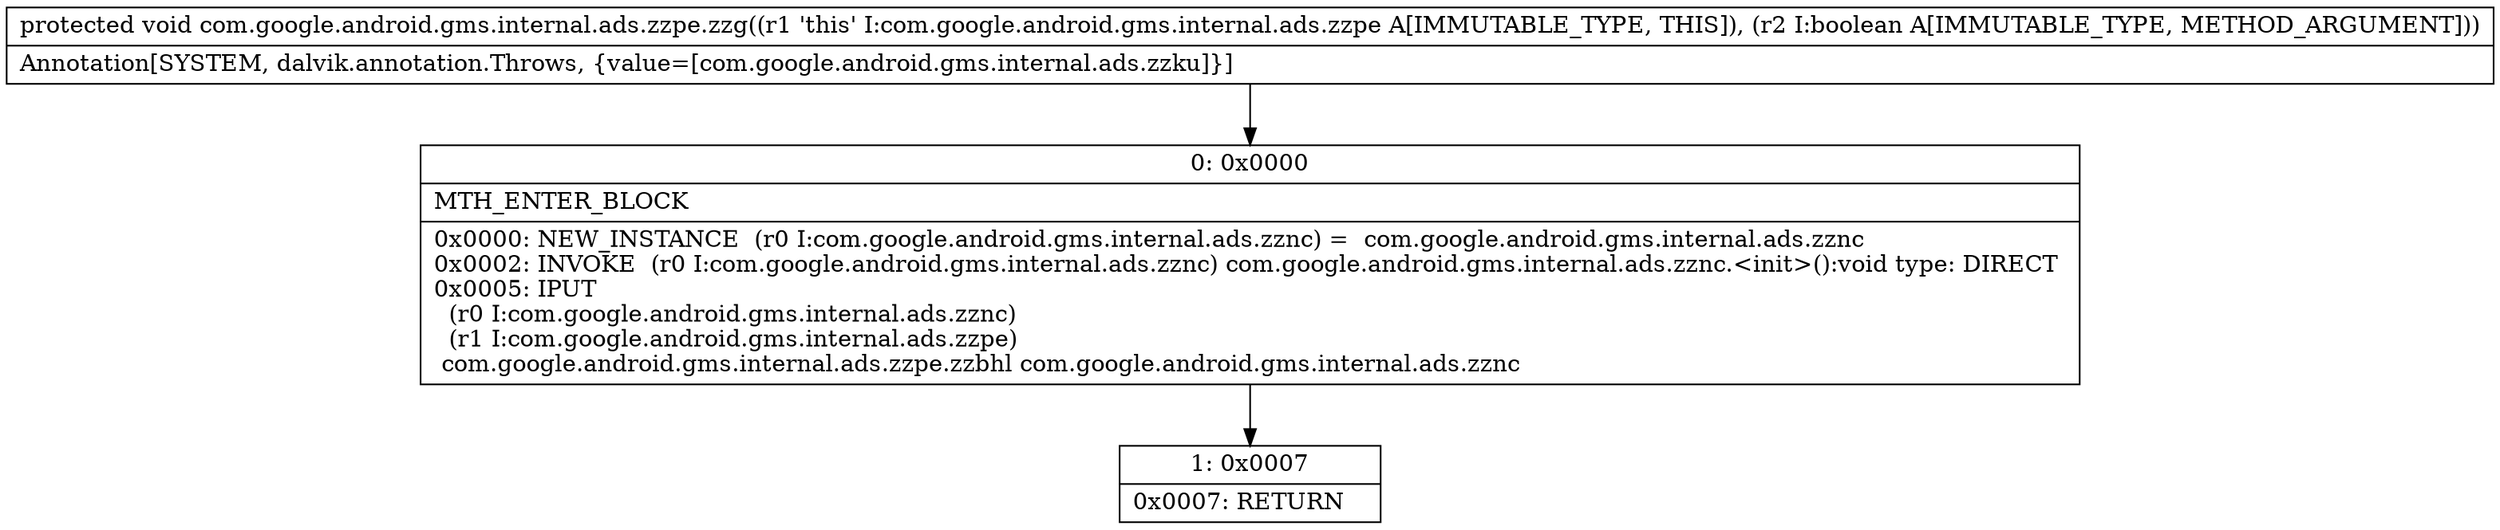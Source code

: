 digraph "CFG forcom.google.android.gms.internal.ads.zzpe.zzg(Z)V" {
Node_0 [shape=record,label="{0\:\ 0x0000|MTH_ENTER_BLOCK\l|0x0000: NEW_INSTANCE  (r0 I:com.google.android.gms.internal.ads.zznc) =  com.google.android.gms.internal.ads.zznc \l0x0002: INVOKE  (r0 I:com.google.android.gms.internal.ads.zznc) com.google.android.gms.internal.ads.zznc.\<init\>():void type: DIRECT \l0x0005: IPUT  \l  (r0 I:com.google.android.gms.internal.ads.zznc)\l  (r1 I:com.google.android.gms.internal.ads.zzpe)\l com.google.android.gms.internal.ads.zzpe.zzbhl com.google.android.gms.internal.ads.zznc \l}"];
Node_1 [shape=record,label="{1\:\ 0x0007|0x0007: RETURN   \l}"];
MethodNode[shape=record,label="{protected void com.google.android.gms.internal.ads.zzpe.zzg((r1 'this' I:com.google.android.gms.internal.ads.zzpe A[IMMUTABLE_TYPE, THIS]), (r2 I:boolean A[IMMUTABLE_TYPE, METHOD_ARGUMENT]))  | Annotation[SYSTEM, dalvik.annotation.Throws, \{value=[com.google.android.gms.internal.ads.zzku]\}]\l}"];
MethodNode -> Node_0;
Node_0 -> Node_1;
}

